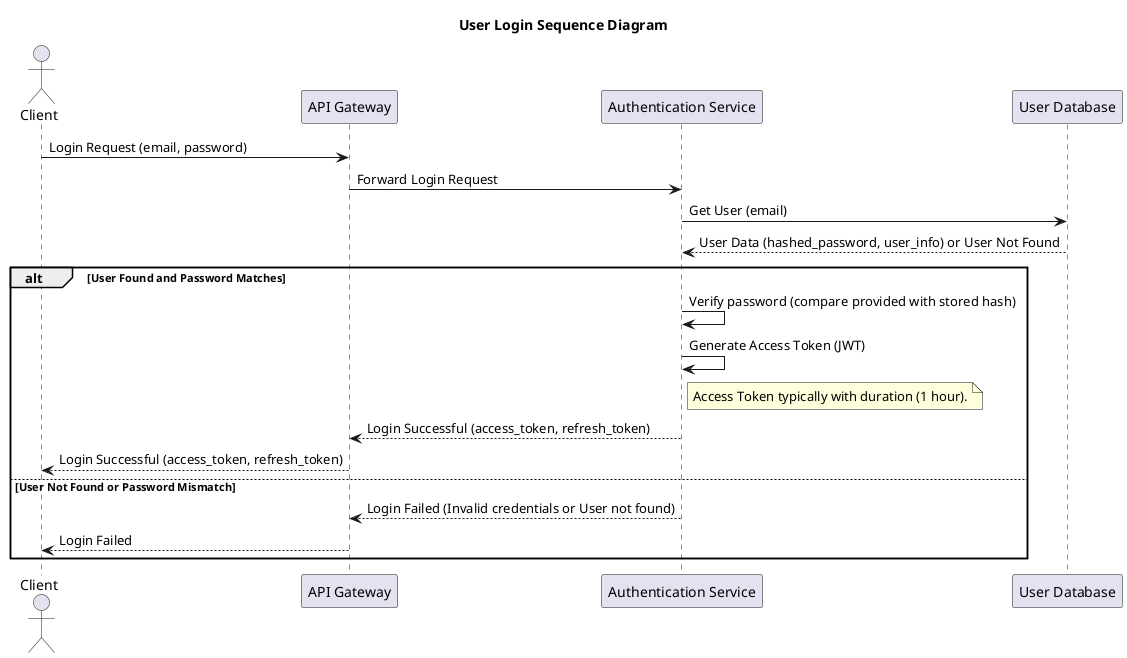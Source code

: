@startuml
title User Login Sequence Diagram

actor Client
participant "API Gateway" as APIGateway
participant "Authentication Service" as AuthService
participant "User Database" as UserDB

Client -> APIGateway: Login Request (email, password)
APIGateway -> AuthService: Forward Login Request

AuthService -> UserDB: Get User (email)
UserDB --> AuthService: User Data (hashed_password, user_info) or User Not Found

alt User Found and Password Matches
    AuthService -> AuthService: Verify password (compare provided with stored hash)
    AuthService -> AuthService: Generate Access Token (JWT)
    note right of AuthService: Access Token typically with duration (1 hour).
    AuthService --> APIGateway: Login Successful (access_token, refresh_token)
    APIGateway --> Client: Login Successful (access_token, refresh_token)
else User Not Found or Password Mismatch
    AuthService --> APIGateway: Login Failed (Invalid credentials or User not found)
    APIGateway --> Client: Login Failed
end

@enduml 